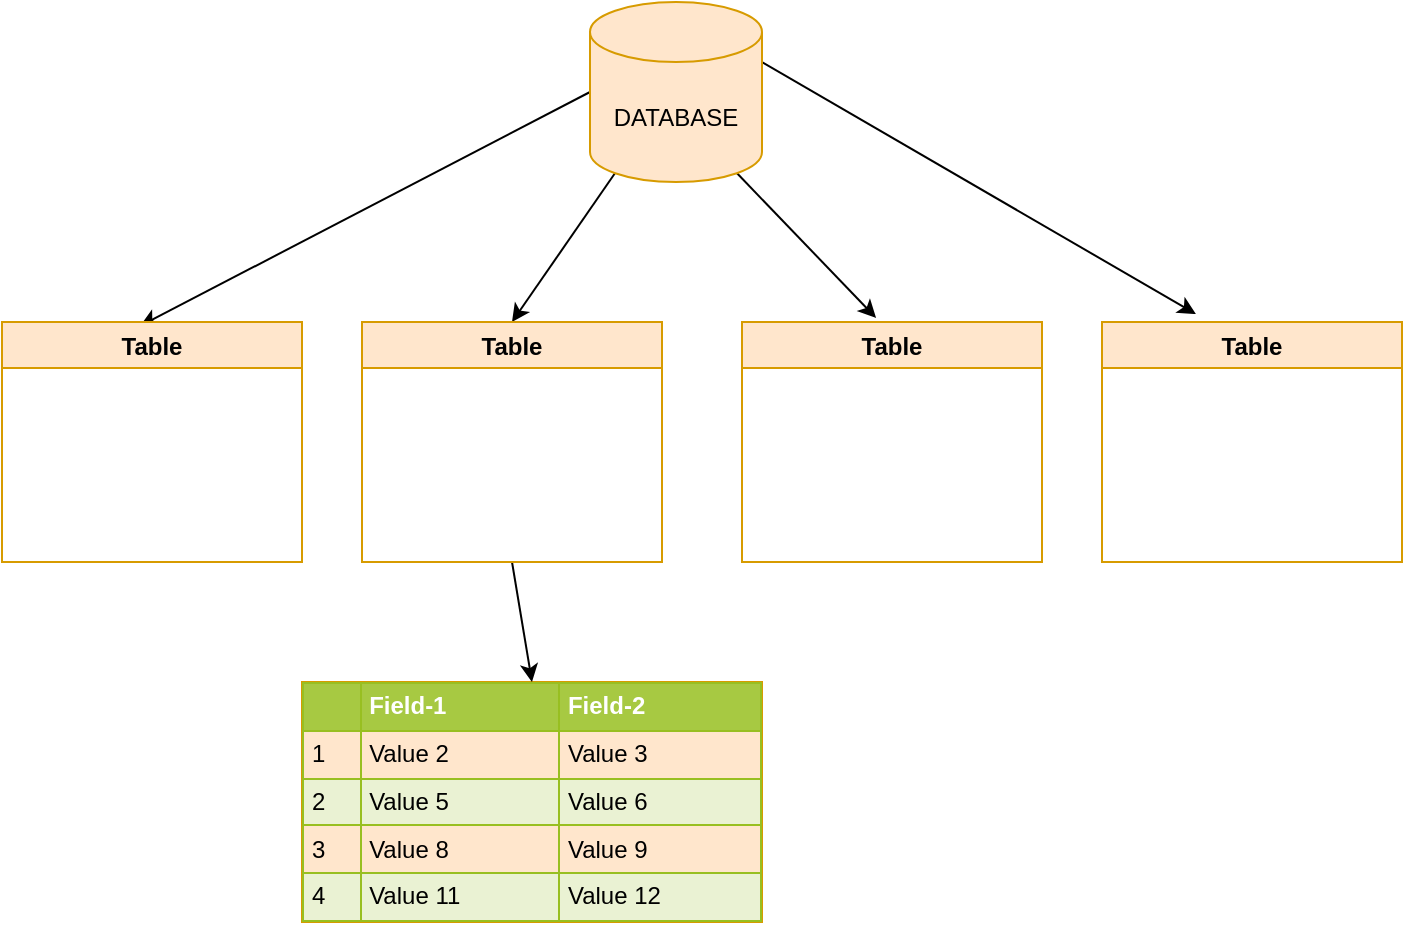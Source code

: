 <mxfile version="16.0.2" type="device" pages="2"><diagram id="slixNxXR24PDrqAT80lN" name="week-1-database-structure"><mxGraphModel dx="1102" dy="865" grid="1" gridSize="10" guides="1" tooltips="1" connect="1" arrows="1" fold="1" page="1" pageScale="1" pageWidth="827" pageHeight="1169" math="0" shadow="0"><root><mxCell id="0"/><mxCell id="1" parent="0"/><mxCell id="qus1VaRiZ_JoSfbeo33u-15" style="rounded=0;orthogonalLoop=1;jettySize=auto;html=1;exitX=0;exitY=0.5;exitDx=0;exitDy=0;exitPerimeter=0;entryX=0.46;entryY=0.017;entryDx=0;entryDy=0;entryPerimeter=0;" edge="1" parent="1" source="qus1VaRiZ_JoSfbeo33u-1" target="qus1VaRiZ_JoSfbeo33u-18"><mxGeometry relative="1" as="geometry"><mxPoint x="150" y="220" as="targetPoint"/></mxGeometry></mxCell><mxCell id="qus1VaRiZ_JoSfbeo33u-22" style="edgeStyle=none;rounded=0;orthogonalLoop=1;jettySize=auto;html=1;exitX=0.145;exitY=1;exitDx=0;exitDy=-4.35;exitPerimeter=0;entryX=0.5;entryY=0;entryDx=0;entryDy=0;" edge="1" parent="1" source="qus1VaRiZ_JoSfbeo33u-1" target="qus1VaRiZ_JoSfbeo33u-19"><mxGeometry relative="1" as="geometry"/></mxCell><mxCell id="qus1VaRiZ_JoSfbeo33u-23" style="edgeStyle=none;rounded=0;orthogonalLoop=1;jettySize=auto;html=1;exitX=0.855;exitY=1;exitDx=0;exitDy=-4.35;exitPerimeter=0;entryX=0.447;entryY=-0.017;entryDx=0;entryDy=0;entryPerimeter=0;" edge="1" parent="1" source="qus1VaRiZ_JoSfbeo33u-1" target="qus1VaRiZ_JoSfbeo33u-20"><mxGeometry relative="1" as="geometry"/></mxCell><mxCell id="qus1VaRiZ_JoSfbeo33u-24" style="edgeStyle=none;rounded=0;orthogonalLoop=1;jettySize=auto;html=1;exitX=1;exitY=0;exitDx=0;exitDy=30;exitPerimeter=0;entryX=0.313;entryY=-0.033;entryDx=0;entryDy=0;entryPerimeter=0;" edge="1" parent="1" source="qus1VaRiZ_JoSfbeo33u-1" target="qus1VaRiZ_JoSfbeo33u-21"><mxGeometry relative="1" as="geometry"/></mxCell><mxCell id="qus1VaRiZ_JoSfbeo33u-1" value="DATABASE" style="shape=cylinder3;whiteSpace=wrap;html=1;boundedLbl=1;backgroundOutline=1;size=15;fillColor=#ffe6cc;strokeColor=#d79b00;" vertex="1" parent="1"><mxGeometry x="384" y="80" width="86" height="90" as="geometry"/></mxCell><mxCell id="qus1VaRiZ_JoSfbeo33u-16" value="&lt;table border=&quot;1&quot; width=&quot;100%&quot; cellpadding=&quot;4&quot; style=&quot;width: 100% ; height: 100% ; border-collapse: collapse&quot;&gt;&lt;tbody&gt;&lt;tr style=&quot;background-color: #a7c942 ; color: #ffffff ; border: 1px solid #98bf21&quot;&gt;&lt;th align=&quot;left&quot;&gt;&lt;br&gt;&lt;/th&gt;&lt;th align=&quot;left&quot;&gt;Field-1&lt;/th&gt;&lt;th align=&quot;left&quot;&gt;Field-2&lt;/th&gt;&lt;/tr&gt;&lt;tr style=&quot;border: 1px solid #98bf21&quot;&gt;&lt;td&gt;1&lt;/td&gt;&lt;td&gt;Value 2&lt;/td&gt;&lt;td&gt;Value 3&lt;/td&gt;&lt;/tr&gt;&lt;tr style=&quot;background-color: #eaf2d3 ; border: 1px solid #98bf21&quot;&gt;&lt;td&gt;2&lt;/td&gt;&lt;td&gt;Value 5&lt;/td&gt;&lt;td&gt;Value 6&lt;/td&gt;&lt;/tr&gt;&lt;tr style=&quot;border: 1px solid #98bf21&quot;&gt;&lt;td&gt;3&lt;/td&gt;&lt;td&gt;Value 8&lt;/td&gt;&lt;td&gt;Value 9&lt;/td&gt;&lt;/tr&gt;&lt;tr style=&quot;background-color: #eaf2d3 ; border: 1px solid #98bf21&quot;&gt;&lt;td&gt;4&lt;/td&gt;&lt;td&gt;Value 11&lt;/td&gt;&lt;td&gt;Value 12&lt;/td&gt;&lt;/tr&gt;&lt;/tbody&gt;&lt;/table&gt;" style="text;html=1;strokeColor=#d79b00;fillColor=#ffe6cc;overflow=fill;rounded=0;" vertex="1" parent="1"><mxGeometry x="240" y="420" width="230" height="120" as="geometry"/></mxCell><mxCell id="qus1VaRiZ_JoSfbeo33u-18" value="Table" style="swimlane;fillColor=#ffe6cc;strokeColor=#d79b00;" vertex="1" parent="1"><mxGeometry x="90" y="240" width="150" height="120" as="geometry"/></mxCell><mxCell id="qus1VaRiZ_JoSfbeo33u-25" style="edgeStyle=none;rounded=0;orthogonalLoop=1;jettySize=auto;html=1;exitX=0.5;exitY=1;exitDx=0;exitDy=0;entryX=0.5;entryY=0;entryDx=0;entryDy=0;" edge="1" parent="1" source="qus1VaRiZ_JoSfbeo33u-19" target="qus1VaRiZ_JoSfbeo33u-16"><mxGeometry relative="1" as="geometry"/></mxCell><mxCell id="qus1VaRiZ_JoSfbeo33u-19" value="Table" style="swimlane;fillColor=#ffe6cc;strokeColor=#d79b00;" vertex="1" parent="1"><mxGeometry x="270" y="240" width="150" height="120" as="geometry"/></mxCell><mxCell id="qus1VaRiZ_JoSfbeo33u-20" value="Table" style="swimlane;fillColor=#ffe6cc;strokeColor=#d79b00;" vertex="1" parent="1"><mxGeometry x="460" y="240" width="150" height="120" as="geometry"/></mxCell><mxCell id="qus1VaRiZ_JoSfbeo33u-21" value="Table" style="swimlane;fillColor=#ffe6cc;strokeColor=#d79b00;" vertex="1" parent="1"><mxGeometry x="640" y="240" width="150" height="120" as="geometry"/></mxCell></root></mxGraphModel></diagram><diagram id="W4Bi6QacXnqPIZJQKtBp" name="Sayfa -2"><mxGraphModel dx="1102" dy="865" grid="1" gridSize="10" guides="1" tooltips="1" connect="1" arrows="1" fold="1" page="1" pageScale="1" pageWidth="827" pageHeight="1169" math="0" shadow="0"><root><mxCell id="apRn9kLoi6aE8BhkjVCn-0"/><mxCell id="apRn9kLoi6aE8BhkjVCn-1" parent="apRn9kLoi6aE8BhkjVCn-0"/></root></mxGraphModel></diagram></mxfile>